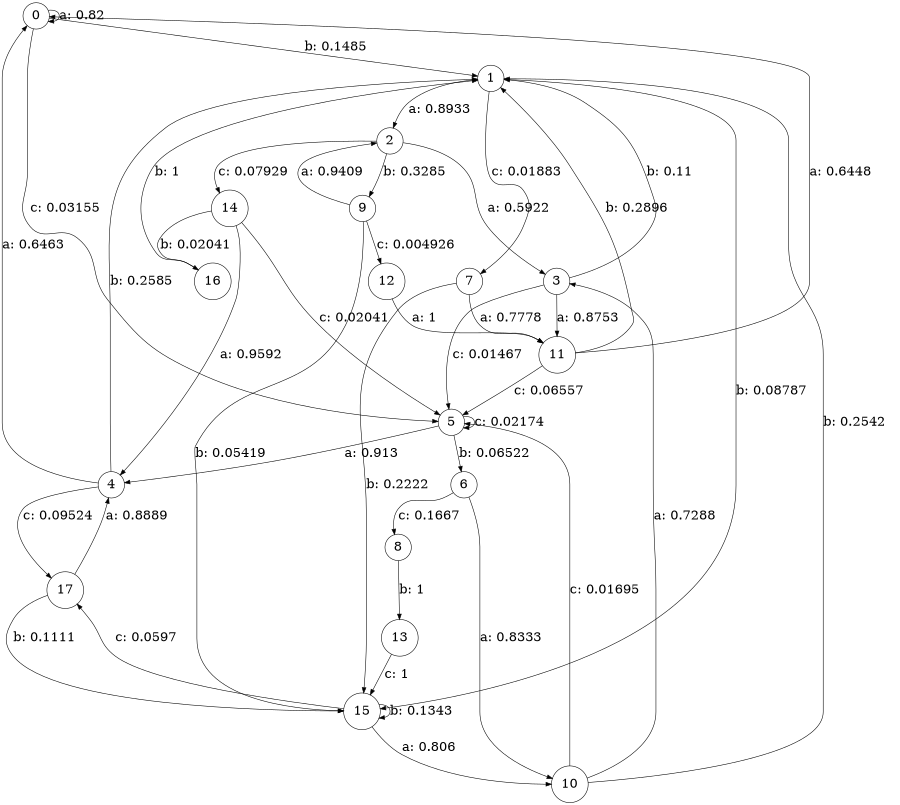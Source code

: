 digraph "d1-500nw-t0-cen-SML" {
size = "6,8.5";
ratio = "fill";
node [shape = circle];
node [fontsize = 24];
edge [fontsize = 24];
0 -> 0 [label = "a: 0.82     "];
0 -> 1 [label = "b: 0.1485   "];
0 -> 5 [label = "c: 0.03155  "];
1 -> 2 [label = "a: 0.8933   "];
1 -> 15 [label = "b: 0.08787  "];
1 -> 7 [label = "c: 0.01883  "];
2 -> 3 [label = "a: 0.5922   "];
2 -> 9 [label = "b: 0.3285   "];
2 -> 14 [label = "c: 0.07929  "];
3 -> 11 [label = "a: 0.8753   "];
3 -> 1 [label = "b: 0.11     "];
3 -> 5 [label = "c: 0.01467  "];
4 -> 0 [label = "a: 0.6463   "];
4 -> 1 [label = "b: 0.2585   "];
4 -> 17 [label = "c: 0.09524  "];
5 -> 4 [label = "a: 0.913    "];
5 -> 6 [label = "b: 0.06522  "];
5 -> 5 [label = "c: 0.02174  "];
6 -> 10 [label = "a: 0.8333   "];
6 -> 8 [label = "c: 0.1667   "];
7 -> 11 [label = "a: 0.7778   "];
7 -> 15 [label = "b: 0.2222   "];
8 -> 13 [label = "b: 1        "];
9 -> 2 [label = "a: 0.9409   "];
9 -> 15 [label = "b: 0.05419  "];
9 -> 12 [label = "c: 0.004926  "];
10 -> 3 [label = "a: 0.7288   "];
10 -> 1 [label = "b: 0.2542   "];
10 -> 5 [label = "c: 0.01695  "];
11 -> 0 [label = "a: 0.6448   "];
11 -> 1 [label = "b: 0.2896   "];
11 -> 5 [label = "c: 0.06557  "];
12 -> 11 [label = "a: 1        "];
13 -> 15 [label = "c: 1        "];
14 -> 4 [label = "a: 0.9592   "];
14 -> 16 [label = "b: 0.02041  "];
14 -> 5 [label = "c: 0.02041  "];
15 -> 10 [label = "a: 0.806    "];
15 -> 15 [label = "b: 0.1343   "];
15 -> 17 [label = "c: 0.0597   "];
16 -> 1 [label = "b: 1        "];
17 -> 4 [label = "a: 0.8889   "];
17 -> 15 [label = "b: 0.1111   "];
}